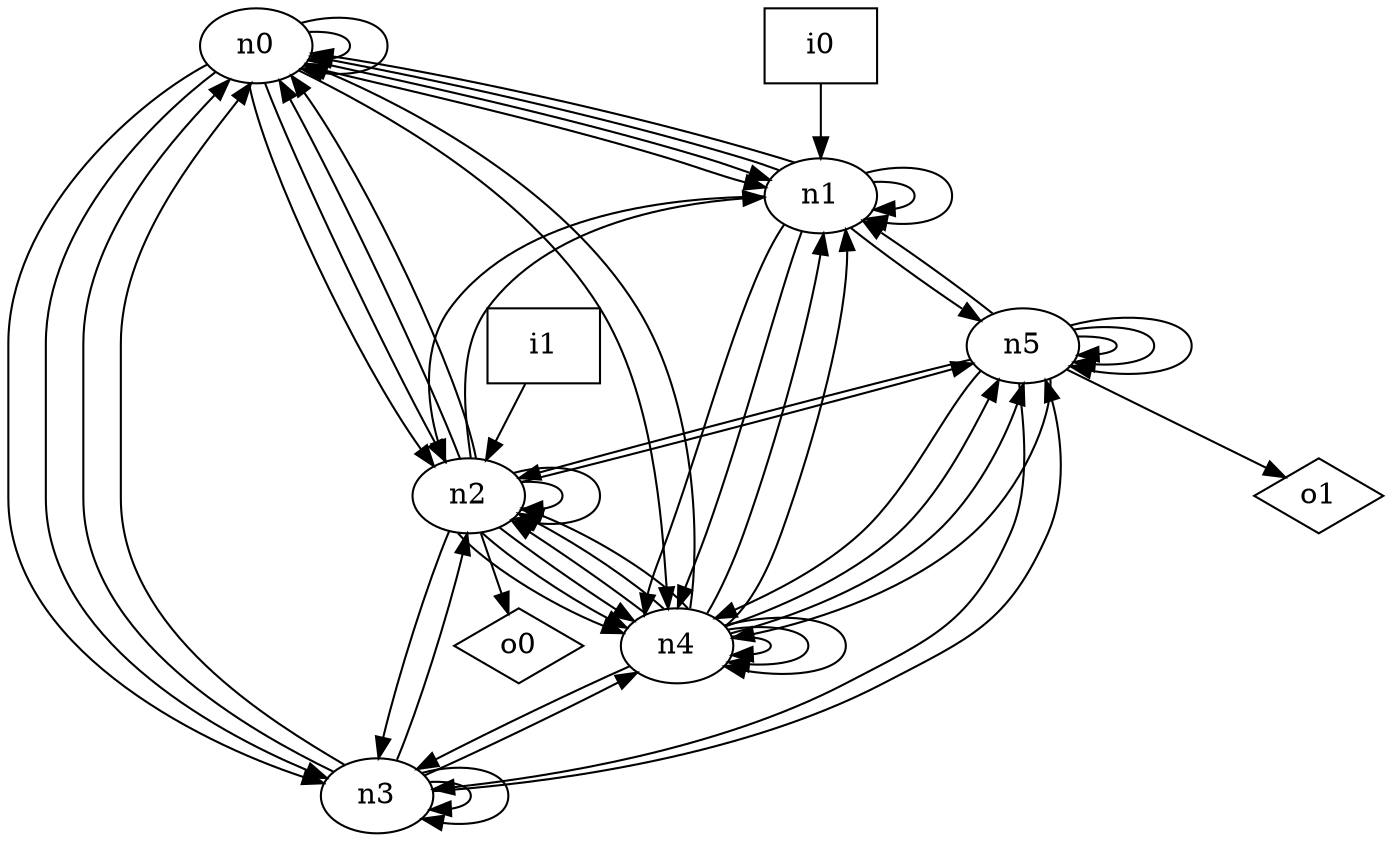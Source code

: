 digraph G {
n0 [label="n0"];
n1 [label="n1"];
n2 [label="n2"];
n3 [label="n3"];
n4 [label="n4"];
n5 [label="n5"];
n6 [label="i0",shape="box"];
n7 [label="i1",shape="box"];
n8 [label="o0",shape="diamond"];
n9 [label="o1",shape="diamond"];
n0 -> n0
n0 -> n0
n0 -> n1
n0 -> n1
n0 -> n2
n0 -> n2
n0 -> n3
n0 -> n3
n0 -> n4
n1 -> n0
n1 -> n0
n1 -> n1
n1 -> n1
n1 -> n2
n1 -> n4
n1 -> n4
n1 -> n5
n2 -> n0
n2 -> n0
n2 -> n1
n2 -> n2
n2 -> n2
n2 -> n3
n2 -> n4
n2 -> n4
n2 -> n4
n2 -> n5
n2 -> n8
n3 -> n0
n3 -> n0
n3 -> n2
n3 -> n3
n3 -> n3
n3 -> n4
n3 -> n5
n4 -> n0
n4 -> n1
n4 -> n1
n4 -> n2
n4 -> n2
n4 -> n2
n4 -> n3
n4 -> n4
n4 -> n4
n4 -> n4
n4 -> n5
n4 -> n5
n5 -> n1
n5 -> n2
n5 -> n3
n5 -> n4
n5 -> n4
n5 -> n5
n5 -> n5
n5 -> n5
n5 -> n9
n6 -> n1
n7 -> n2
}